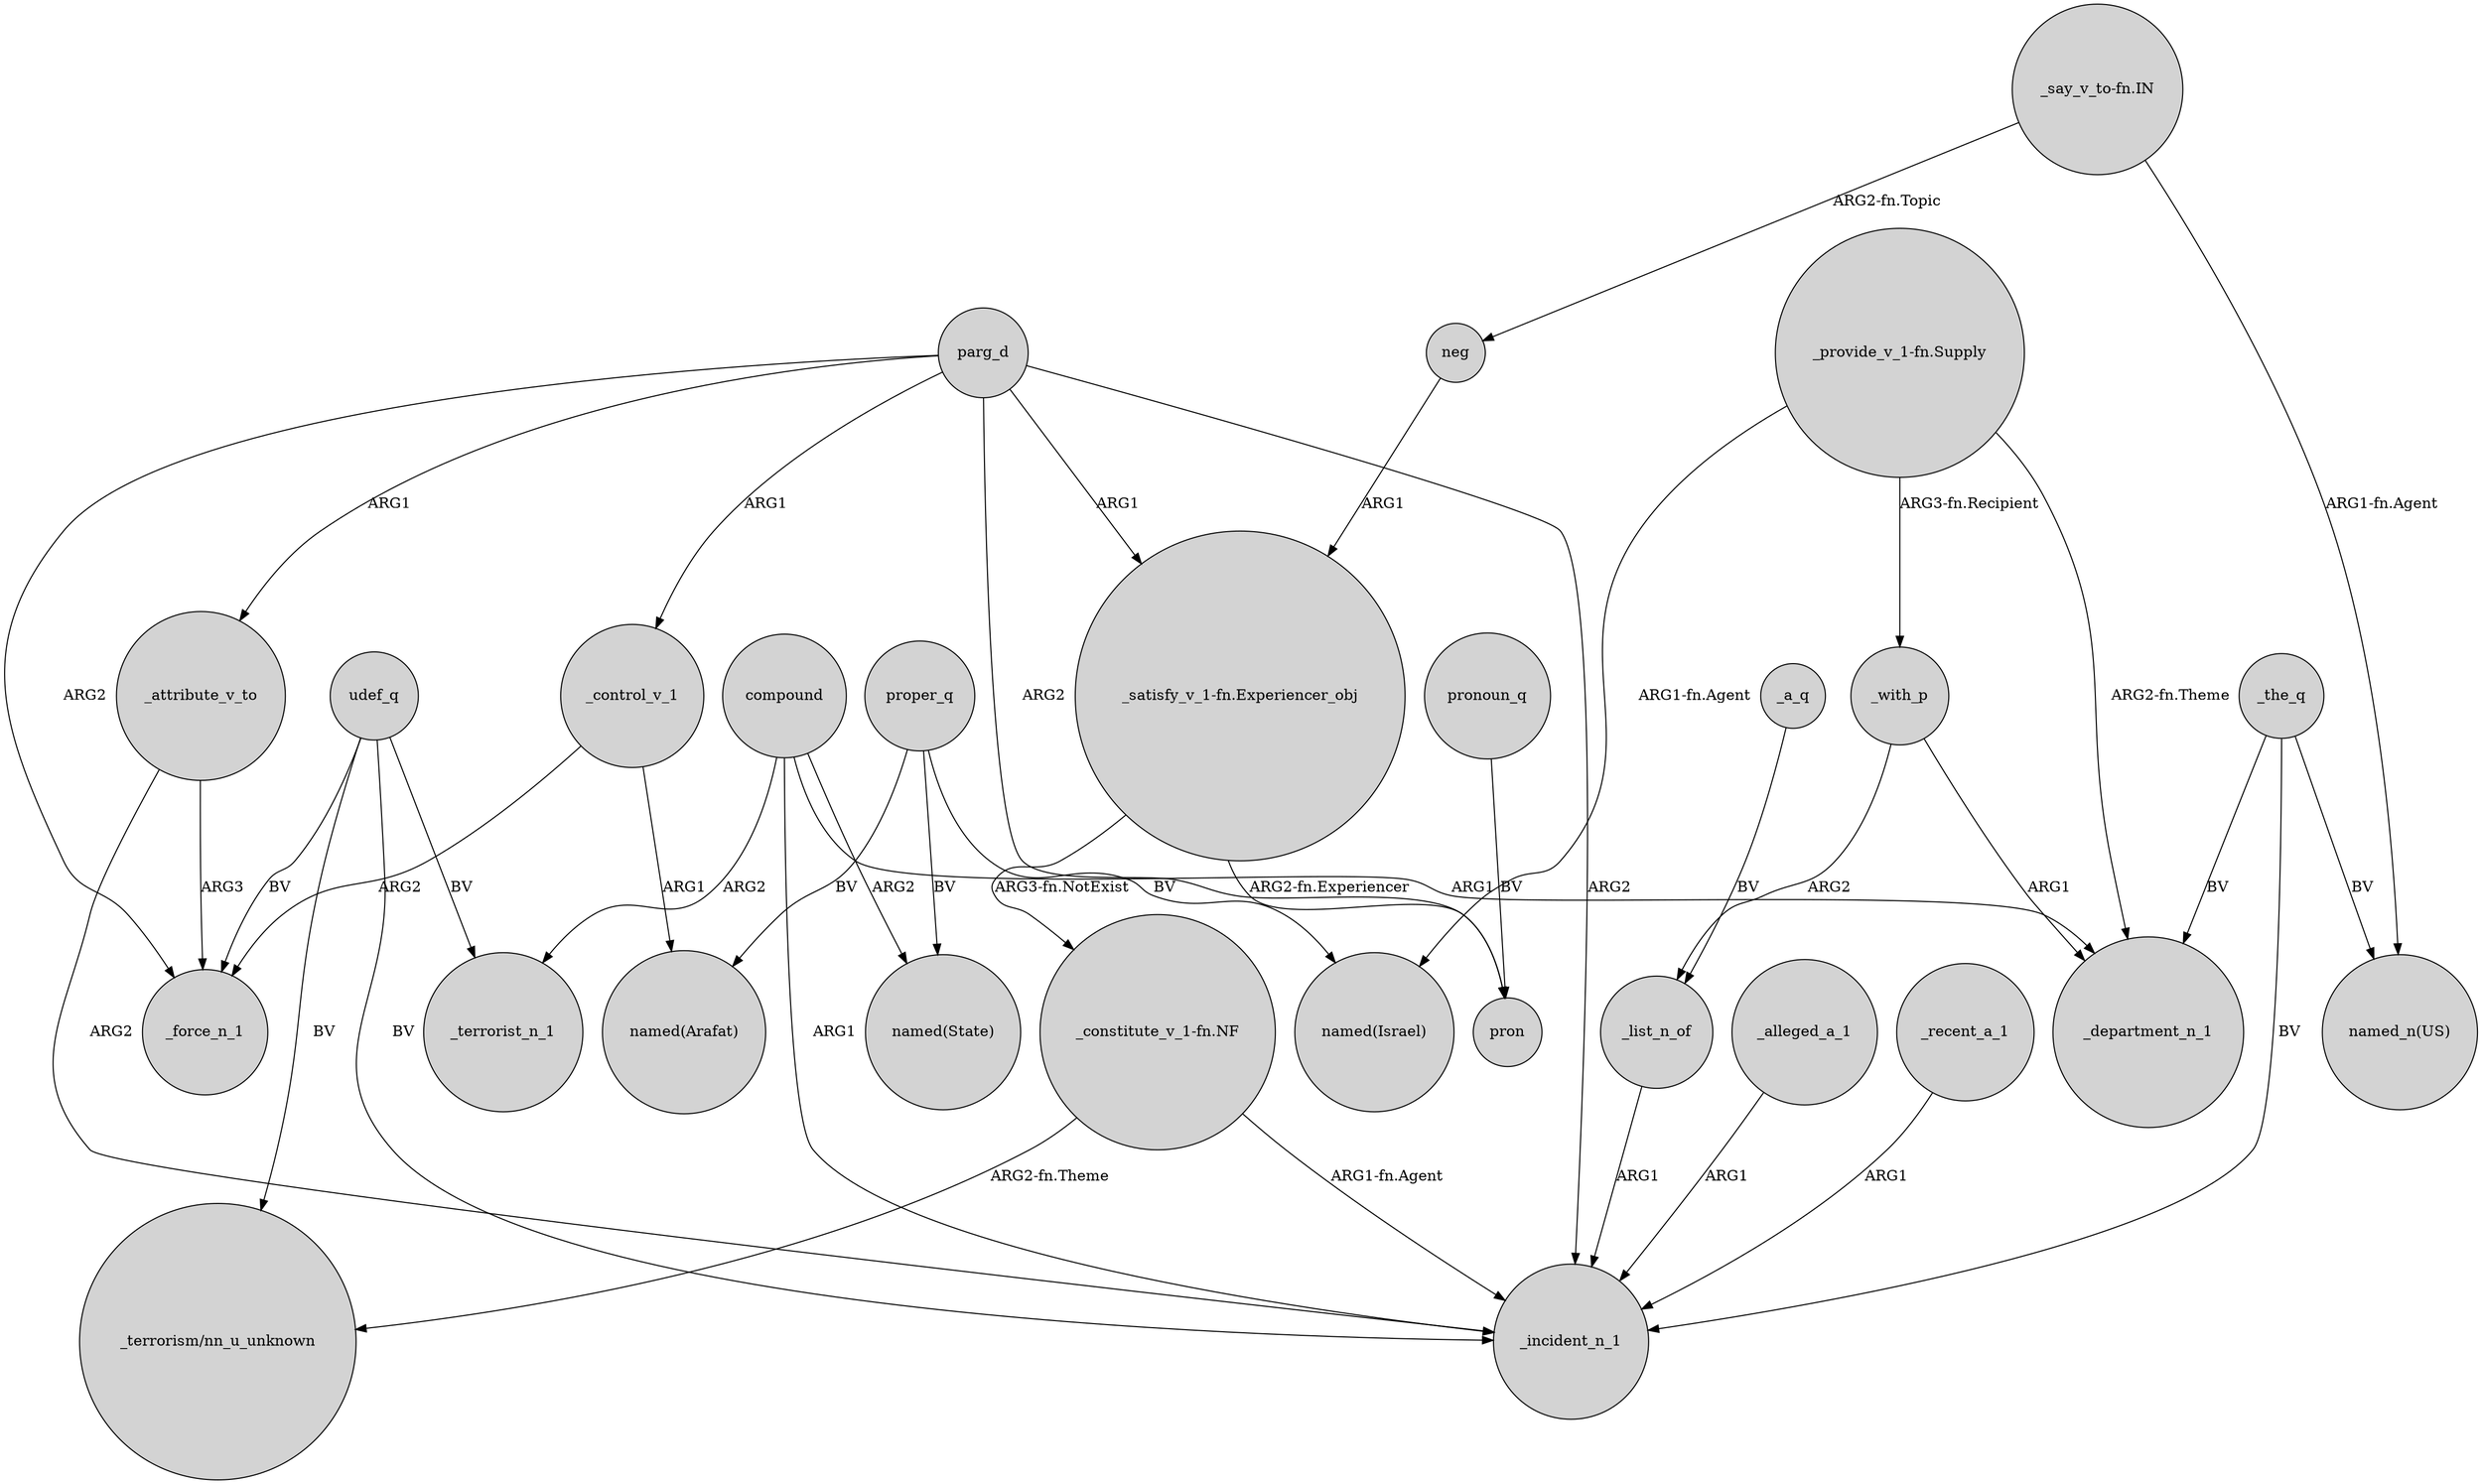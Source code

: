 digraph {
	node [shape=circle style=filled]
	udef_q -> _incident_n_1 [label=BV]
	"_provide_v_1-fn.Supply" -> _department_n_1 [label="ARG2-fn.Theme"]
	parg_d -> _incident_n_1 [label=ARG2]
	_a_q -> _list_n_of [label=BV]
	udef_q -> _force_n_1 [label=BV]
	"_satisfy_v_1-fn.Experiencer_obj" -> pron [label="ARG2-fn.Experiencer"]
	parg_d -> _attribute_v_to [label=ARG1]
	parg_d -> "_satisfy_v_1-fn.Experiencer_obj" [label=ARG1]
	udef_q -> _terrorist_n_1 [label=BV]
	compound -> _incident_n_1 [label=ARG1]
	"_satisfy_v_1-fn.Experiencer_obj" -> "_constitute_v_1-fn.NF" [label="ARG3-fn.NotExist"]
	_control_v_1 -> "named(Arafat)" [label=ARG1]
	"_say_v_to-fn.IN" -> "named_n(US)" [label="ARG1-fn.Agent"]
	"_constitute_v_1-fn.NF" -> "_terrorism/nn_u_unknown" [label="ARG2-fn.Theme"]
	parg_d -> _force_n_1 [label=ARG2]
	parg_d -> _control_v_1 [label=ARG1]
	compound -> _department_n_1 [label=ARG1]
	"_constitute_v_1-fn.NF" -> _incident_n_1 [label="ARG1-fn.Agent"]
	"_provide_v_1-fn.Supply" -> _with_p [label="ARG3-fn.Recipient"]
	_list_n_of -> _incident_n_1 [label=ARG1]
	_alleged_a_1 -> _incident_n_1 [label=ARG1]
	udef_q -> "_terrorism/nn_u_unknown" [label=BV]
	_the_q -> _department_n_1 [label=BV]
	_the_q -> "named_n(US)" [label=BV]
	parg_d -> pron [label=ARG2]
	compound -> "named(State)" [label=ARG2]
	pronoun_q -> pron [label=BV]
	_with_p -> _department_n_1 [label=ARG1]
	"_provide_v_1-fn.Supply" -> "named(Israel)" [label="ARG1-fn.Agent"]
	compound -> _terrorist_n_1 [label=ARG2]
	_the_q -> _incident_n_1 [label=BV]
	_attribute_v_to -> _incident_n_1 [label=ARG2]
	proper_q -> "named(Israel)" [label=BV]
	proper_q -> "named(Arafat)" [label=BV]
	"_say_v_to-fn.IN" -> neg [label="ARG2-fn.Topic"]
	proper_q -> "named(State)" [label=BV]
	_with_p -> _list_n_of [label=ARG2]
	_attribute_v_to -> _force_n_1 [label=ARG3]
	_control_v_1 -> _force_n_1 [label=ARG2]
	_recent_a_1 -> _incident_n_1 [label=ARG1]
	neg -> "_satisfy_v_1-fn.Experiencer_obj" [label=ARG1]
}
